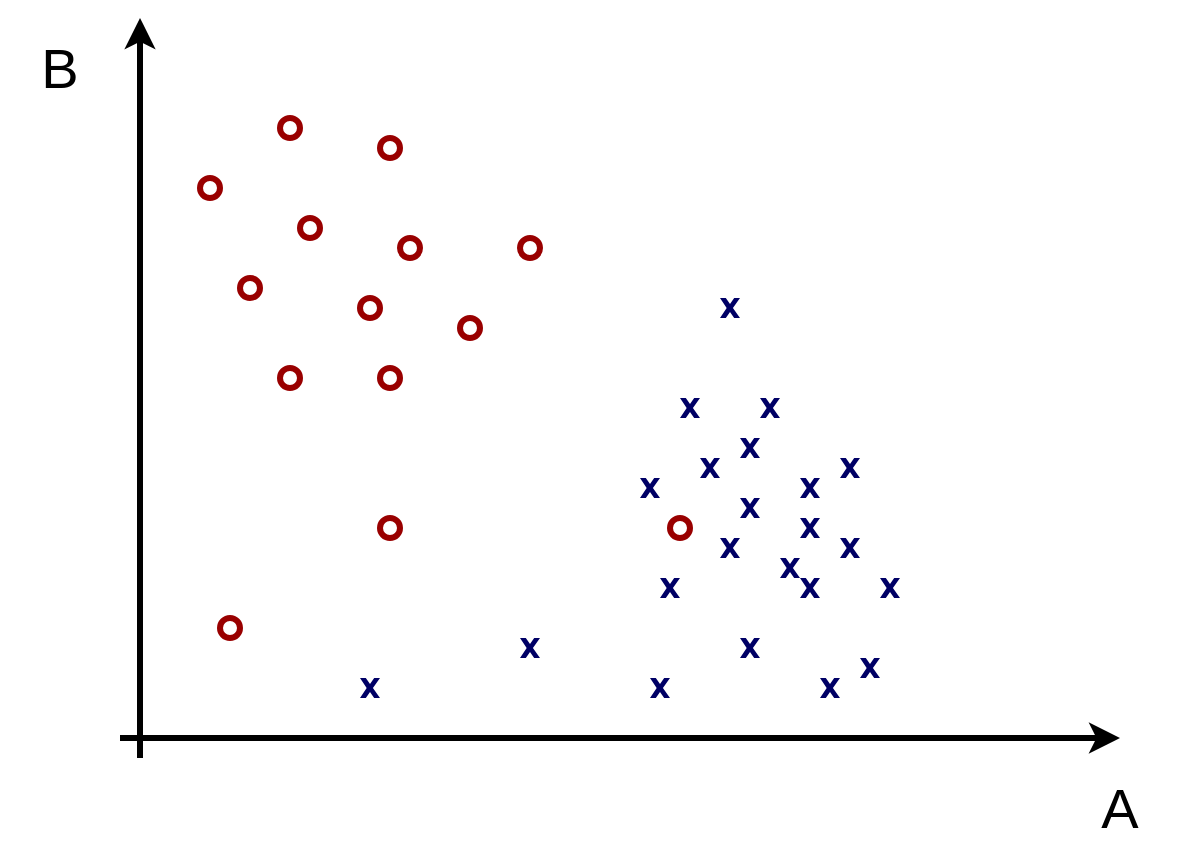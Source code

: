 <mxfile version="20.2.4" type="device" pages="2"><diagram id="7LppS5BTZpQBBpF9bOHb" name="Page-1"><mxGraphModel dx="1422" dy="757" grid="1" gridSize="10" guides="1" tooltips="1" connect="1" arrows="1" fold="1" page="1" pageScale="1" pageWidth="850" pageHeight="1100" math="0" shadow="0"><root><mxCell id="0"/><mxCell id="1" parent="0"/><mxCell id="eGIgAokydetEABqLUHbC-1" value="" style="endArrow=classic;html=1;rounded=0;strokeWidth=3;sketch=0;" parent="1" edge="1"><mxGeometry width="50" height="50" relative="1" as="geometry"><mxPoint x="160" y="450" as="sourcePoint"/><mxPoint x="160" y="80" as="targetPoint"/></mxGeometry></mxCell><mxCell id="eGIgAokydetEABqLUHbC-2" value="" style="endArrow=classic;html=1;rounded=0;strokeWidth=3;sketch=0;" parent="1" edge="1"><mxGeometry width="50" height="50" relative="1" as="geometry"><mxPoint x="150" y="440" as="sourcePoint"/><mxPoint x="650" y="440" as="targetPoint"/></mxGeometry></mxCell><mxCell id="eGIgAokydetEABqLUHbC-3" value="A" style="text;html=1;strokeColor=none;fillColor=none;align=center;verticalAlign=middle;whiteSpace=wrap;rounded=0;fontStyle=0;fontSize=28;sketch=0;" parent="1" vertex="1"><mxGeometry x="620" y="460" width="60" height="30" as="geometry"/></mxCell><mxCell id="eGIgAokydetEABqLUHbC-4" value="B" style="text;html=1;strokeColor=none;fillColor=none;align=center;verticalAlign=middle;whiteSpace=wrap;rounded=0;fontStyle=0;fontSize=28;sketch=0;" parent="1" vertex="1"><mxGeometry x="90" y="90" width="60" height="30" as="geometry"/></mxCell><mxCell id="eGIgAokydetEABqLUHbC-6" value="" style="verticalLabelPosition=bottom;verticalAlign=top;html=1;shape=mxgraph.basic.x;fontSize=28;fillColor=#000066;strokeColor=none;sketch=0;" parent="1" vertex="1"><mxGeometry x="270" y="410" width="10" height="10" as="geometry"/></mxCell><mxCell id="eGIgAokydetEABqLUHbC-7" value="" style="verticalLabelPosition=bottom;verticalAlign=top;html=1;shape=mxgraph.basic.x;fontSize=28;fillColor=#000066;strokeColor=none;sketch=0;" parent="1" vertex="1"><mxGeometry x="415" y="410" width="10" height="10" as="geometry"/></mxCell><mxCell id="eGIgAokydetEABqLUHbC-9" value="" style="verticalLabelPosition=bottom;verticalAlign=top;html=1;shape=mxgraph.basic.x;fontSize=28;fillColor=#000066;strokeColor=none;sketch=0;" parent="1" vertex="1"><mxGeometry x="460" y="390" width="10" height="10" as="geometry"/></mxCell><mxCell id="eGIgAokydetEABqLUHbC-10" value="" style="verticalLabelPosition=bottom;verticalAlign=top;html=1;shape=mxgraph.basic.x;fontSize=28;fillColor=#000066;strokeColor=none;sketch=0;" parent="1" vertex="1"><mxGeometry x="420" y="360" width="10" height="10" as="geometry"/></mxCell><mxCell id="eGIgAokydetEABqLUHbC-11" value="" style="verticalLabelPosition=bottom;verticalAlign=top;html=1;shape=mxgraph.basic.x;fontSize=28;fillColor=#000066;strokeColor=none;sketch=0;" parent="1" vertex="1"><mxGeometry x="460" y="320" width="10" height="10" as="geometry"/></mxCell><mxCell id="eGIgAokydetEABqLUHbC-12" value="" style="verticalLabelPosition=bottom;verticalAlign=top;html=1;shape=mxgraph.basic.x;fontSize=28;fillColor=#000066;strokeColor=none;sketch=0;" parent="1" vertex="1"><mxGeometry x="510" y="300" width="10" height="10" as="geometry"/></mxCell><mxCell id="eGIgAokydetEABqLUHbC-13" value="" style="verticalLabelPosition=bottom;verticalAlign=top;html=1;shape=mxgraph.basic.x;fontSize=28;fillColor=#000066;strokeColor=none;sketch=0;" parent="1" vertex="1"><mxGeometry x="530" y="360" width="10" height="10" as="geometry"/></mxCell><mxCell id="eGIgAokydetEABqLUHbC-14" value="" style="verticalLabelPosition=bottom;verticalAlign=top;html=1;shape=mxgraph.basic.x;fontSize=28;fillColor=#000066;strokeColor=none;sketch=0;" parent="1" vertex="1"><mxGeometry x="490" y="360" width="10" height="10" as="geometry"/></mxCell><mxCell id="eGIgAokydetEABqLUHbC-15" value="" style="verticalLabelPosition=bottom;verticalAlign=top;html=1;shape=mxgraph.basic.x;fontSize=28;fillColor=#000066;strokeColor=none;sketch=0;" parent="1" vertex="1"><mxGeometry x="520" y="400" width="10" height="10" as="geometry"/></mxCell><mxCell id="eGIgAokydetEABqLUHbC-16" value="" style="verticalLabelPosition=bottom;verticalAlign=top;html=1;shape=mxgraph.basic.x;fontSize=28;fillColor=#000066;strokeColor=none;sketch=0;" parent="1" vertex="1"><mxGeometry x="500" y="410" width="10" height="10" as="geometry"/></mxCell><mxCell id="eGIgAokydetEABqLUHbC-17" value="" style="verticalLabelPosition=bottom;verticalAlign=top;html=1;shape=mxgraph.basic.x;fontSize=28;fillColor=#000066;strokeColor=none;sketch=0;" parent="1" vertex="1"><mxGeometry x="470" y="270" width="10" height="10" as="geometry"/></mxCell><mxCell id="eGIgAokydetEABqLUHbC-18" value="" style="verticalLabelPosition=bottom;verticalAlign=top;html=1;shape=mxgraph.basic.x;fontSize=28;fillColor=#000066;strokeColor=none;sketch=0;" parent="1" vertex="1"><mxGeometry x="490" y="310" width="10" height="10" as="geometry"/></mxCell><mxCell id="eGIgAokydetEABqLUHbC-19" value="" style="verticalLabelPosition=bottom;verticalAlign=top;html=1;shape=mxgraph.basic.x;fontSize=28;fillColor=#000066;strokeColor=none;sketch=0;" parent="1" vertex="1"><mxGeometry x="510" y="340" width="10" height="10" as="geometry"/></mxCell><mxCell id="eGIgAokydetEABqLUHbC-20" value="" style="verticalLabelPosition=bottom;verticalAlign=top;html=1;shape=mxgraph.basic.x;fontSize=28;fillColor=#000066;strokeColor=none;sketch=0;" parent="1" vertex="1"><mxGeometry x="480" y="350" width="10" height="10" as="geometry"/></mxCell><mxCell id="eGIgAokydetEABqLUHbC-21" value="" style="verticalLabelPosition=bottom;verticalAlign=top;html=1;shape=mxgraph.basic.x;fontSize=28;fillColor=#000066;strokeColor=none;sketch=0;" parent="1" vertex="1"><mxGeometry x="490" y="330" width="10" height="10" as="geometry"/></mxCell><mxCell id="eGIgAokydetEABqLUHbC-22" value="" style="verticalLabelPosition=bottom;verticalAlign=top;html=1;shape=mxgraph.basic.x;fontSize=28;fillColor=#000066;strokeColor=none;sketch=0;" parent="1" vertex="1"><mxGeometry x="460" y="290" width="10" height="10" as="geometry"/></mxCell><mxCell id="eGIgAokydetEABqLUHbC-23" value="" style="verticalLabelPosition=bottom;verticalAlign=top;html=1;shape=mxgraph.basic.x;fontSize=28;fillColor=#000066;strokeColor=none;sketch=0;" parent="1" vertex="1"><mxGeometry x="450" y="340" width="10" height="10" as="geometry"/></mxCell><mxCell id="eGIgAokydetEABqLUHbC-24" value="" style="verticalLabelPosition=bottom;verticalAlign=top;html=1;shape=mxgraph.basic.x;fontSize=28;fillColor=#000066;strokeColor=none;sketch=0;" parent="1" vertex="1"><mxGeometry x="410" y="310" width="10" height="10" as="geometry"/></mxCell><mxCell id="eGIgAokydetEABqLUHbC-25" value="" style="verticalLabelPosition=bottom;verticalAlign=top;html=1;shape=mxgraph.basic.x;fontSize=28;fillColor=#000066;strokeColor=none;sketch=0;" parent="1" vertex="1"><mxGeometry x="430" y="270" width="10" height="10" as="geometry"/></mxCell><mxCell id="eGIgAokydetEABqLUHbC-26" value="" style="verticalLabelPosition=bottom;verticalAlign=top;html=1;shape=mxgraph.basic.x;fontSize=28;fillColor=#000066;strokeColor=none;sketch=0;" parent="1" vertex="1"><mxGeometry x="450" y="220" width="10" height="10" as="geometry"/></mxCell><mxCell id="eGIgAokydetEABqLUHbC-27" value="" style="verticalLabelPosition=bottom;verticalAlign=top;html=1;shape=mxgraph.basic.x;fontSize=28;fillColor=#000066;strokeColor=none;sketch=0;" parent="1" vertex="1"><mxGeometry x="440" y="300" width="10" height="10" as="geometry"/></mxCell><mxCell id="eGIgAokydetEABqLUHbC-28" value="" style="verticalLabelPosition=bottom;verticalAlign=top;html=1;shape=mxgraph.basic.x;fontSize=28;fillColor=#000066;strokeColor=none;sketch=0;" parent="1" vertex="1"><mxGeometry x="350" y="390" width="10" height="10" as="geometry"/></mxCell><mxCell id="eGIgAokydetEABqLUHbC-30" value="" style="ellipse;whiteSpace=wrap;html=1;aspect=fixed;fontSize=28;fillColor=none;strokeColor=#990000;strokeWidth=3;sketch=0;" parent="1" vertex="1"><mxGeometry x="280" y="255" width="10" height="10" as="geometry"/></mxCell><mxCell id="eGIgAokydetEABqLUHbC-32" value="" style="ellipse;whiteSpace=wrap;html=1;aspect=fixed;fontSize=28;fillColor=none;strokeColor=#990000;strokeWidth=3;sketch=0;" parent="1" vertex="1"><mxGeometry x="320" y="230" width="10" height="10" as="geometry"/></mxCell><mxCell id="eGIgAokydetEABqLUHbC-33" value="" style="ellipse;whiteSpace=wrap;html=1;aspect=fixed;fontSize=28;fillColor=none;strokeColor=#990000;strokeWidth=3;sketch=0;" parent="1" vertex="1"><mxGeometry x="350" y="190" width="10" height="10" as="geometry"/></mxCell><mxCell id="eGIgAokydetEABqLUHbC-34" value="" style="ellipse;whiteSpace=wrap;html=1;aspect=fixed;fontSize=28;fillColor=none;strokeColor=#990000;strokeWidth=3;sketch=0;" parent="1" vertex="1"><mxGeometry x="280" y="140" width="10" height="10" as="geometry"/></mxCell><mxCell id="eGIgAokydetEABqLUHbC-35" value="" style="ellipse;whiteSpace=wrap;html=1;aspect=fixed;fontSize=28;fillColor=none;strokeColor=#990000;strokeWidth=3;sketch=0;" parent="1" vertex="1"><mxGeometry x="230" y="130" width="10" height="10" as="geometry"/></mxCell><mxCell id="eGIgAokydetEABqLUHbC-36" value="" style="ellipse;whiteSpace=wrap;html=1;aspect=fixed;fontSize=28;fillColor=none;strokeColor=#990000;strokeWidth=3;sketch=0;" parent="1" vertex="1"><mxGeometry x="210" y="210" width="10" height="10" as="geometry"/></mxCell><mxCell id="eGIgAokydetEABqLUHbC-37" value="" style="ellipse;whiteSpace=wrap;html=1;aspect=fixed;fontSize=28;fillColor=none;strokeColor=#990000;strokeWidth=3;sketch=0;" parent="1" vertex="1"><mxGeometry x="190" y="160" width="10" height="10" as="geometry"/></mxCell><mxCell id="eGIgAokydetEABqLUHbC-38" value="" style="ellipse;whiteSpace=wrap;html=1;aspect=fixed;fontSize=28;fillColor=none;strokeColor=#990000;strokeWidth=3;sketch=0;" parent="1" vertex="1"><mxGeometry x="290" y="190" width="10" height="10" as="geometry"/></mxCell><mxCell id="eGIgAokydetEABqLUHbC-39" value="" style="ellipse;whiteSpace=wrap;html=1;aspect=fixed;fontSize=28;fillColor=none;strokeColor=#990000;strokeWidth=3;sketch=0;" parent="1" vertex="1"><mxGeometry x="240" y="180" width="10" height="10" as="geometry"/></mxCell><mxCell id="eGIgAokydetEABqLUHbC-40" value="" style="ellipse;whiteSpace=wrap;html=1;aspect=fixed;fontSize=28;fillColor=none;strokeColor=#990000;strokeWidth=3;sketch=0;" parent="1" vertex="1"><mxGeometry x="270" y="220" width="10" height="10" as="geometry"/></mxCell><mxCell id="eGIgAokydetEABqLUHbC-41" value="" style="ellipse;whiteSpace=wrap;html=1;aspect=fixed;fontSize=28;fillColor=none;strokeColor=#990000;strokeWidth=3;sketch=0;" parent="1" vertex="1"><mxGeometry x="230" y="255" width="10" height="10" as="geometry"/></mxCell><mxCell id="eGIgAokydetEABqLUHbC-42" value="" style="ellipse;whiteSpace=wrap;html=1;aspect=fixed;fontSize=28;fillColor=none;strokeColor=#990000;strokeWidth=3;sketch=0;" parent="1" vertex="1"><mxGeometry x="425" y="330" width="10" height="10" as="geometry"/></mxCell><mxCell id="eGIgAokydetEABqLUHbC-43" value="" style="ellipse;whiteSpace=wrap;html=1;aspect=fixed;fontSize=28;fillColor=none;strokeColor=#990000;strokeWidth=3;sketch=0;" parent="1" vertex="1"><mxGeometry x="280" y="330" width="10" height="10" as="geometry"/></mxCell><mxCell id="eGIgAokydetEABqLUHbC-44" value="" style="ellipse;whiteSpace=wrap;html=1;aspect=fixed;fontSize=28;fillColor=none;strokeColor=#990000;strokeWidth=3;sketch=0;" parent="1" vertex="1"><mxGeometry x="200" y="380" width="10" height="10" as="geometry"/></mxCell></root></mxGraphModel></diagram><diagram id="Ad0fuPJYNeiDk1GeiltK" name="Page-2"><mxGraphModel grid="1" page="1" gridSize="10" guides="1" tooltips="1" connect="1" arrows="1" fold="1" pageScale="1" pageWidth="850" pageHeight="1100" math="0" shadow="0"><root><mxCell id="0"/><mxCell id="1" parent="0"/><mxCell id="Odw85jl7uXmQNEi-hDAC-41" value="" style="group;fontSize=12;" connectable="0" vertex="1" parent="1"><mxGeometry x="-110" y="290" width="330.97" height="230" as="geometry"/></mxCell><mxCell id="Odw85jl7uXmQNEi-hDAC-1" value="" style="endArrow=classic;html=1;rounded=0;strokeWidth=3;sketch=0;" edge="1" parent="Odw85jl7uXmQNEi-hDAC-41"><mxGeometry width="50" height="50" relative="1" as="geometry"><mxPoint x="39.268" y="207.561" as="sourcePoint"/><mxPoint x="39.268" as="targetPoint"/></mxGeometry></mxCell><mxCell id="Odw85jl7uXmQNEi-hDAC-2" value="" style="endArrow=classic;html=1;rounded=0;strokeWidth=3;sketch=0;" edge="1" parent="Odw85jl7uXmQNEi-hDAC-41"><mxGeometry width="50" height="50" relative="1" as="geometry"><mxPoint x="33.658" y="201.951" as="sourcePoint"/><mxPoint x="314.141" y="201.951" as="targetPoint"/></mxGeometry></mxCell><mxCell id="Odw85jl7uXmQNEi-hDAC-3" value="A" style="text;html=1;strokeColor=none;fillColor=none;align=center;verticalAlign=middle;whiteSpace=wrap;rounded=0;fontStyle=0;fontSize=28;sketch=0;" vertex="1" parent="Odw85jl7uXmQNEi-hDAC-41"><mxGeometry x="297.312" y="213.171" width="33.658" height="16.829" as="geometry"/></mxCell><mxCell id="Odw85jl7uXmQNEi-hDAC-4" value="B" style="text;html=1;strokeColor=none;fillColor=none;align=center;verticalAlign=middle;whiteSpace=wrap;rounded=0;fontStyle=0;fontSize=28;sketch=0;" vertex="1" parent="Odw85jl7uXmQNEi-hDAC-41"><mxGeometry y="5.61" width="33.658" height="16.829" as="geometry"/></mxCell><mxCell id="Odw85jl7uXmQNEi-hDAC-5" value="" style="verticalLabelPosition=bottom;verticalAlign=top;html=1;shape=mxgraph.basic.x;fontSize=28;fillColor=#000066;strokeColor=none;sketch=0;" vertex="1" parent="Odw85jl7uXmQNEi-hDAC-41"><mxGeometry x="100.974" y="185.122" width="5.61" height="5.61" as="geometry"/></mxCell><mxCell id="Odw85jl7uXmQNEi-hDAC-6" value="" style="verticalLabelPosition=bottom;verticalAlign=top;html=1;shape=mxgraph.basic.x;fontSize=28;fillColor=#000066;strokeColor=none;sketch=0;" vertex="1" parent="Odw85jl7uXmQNEi-hDAC-41"><mxGeometry x="182.314" y="185.122" width="5.61" height="5.61" as="geometry"/></mxCell><mxCell id="Odw85jl7uXmQNEi-hDAC-7" value="" style="verticalLabelPosition=bottom;verticalAlign=top;html=1;shape=mxgraph.basic.x;fontSize=28;fillColor=#000066;strokeColor=none;sketch=0;" vertex="1" parent="Odw85jl7uXmQNEi-hDAC-41"><mxGeometry x="207.557" y="173.902" width="5.61" height="5.61" as="geometry"/></mxCell><mxCell id="Odw85jl7uXmQNEi-hDAC-8" value="" style="verticalLabelPosition=bottom;verticalAlign=top;html=1;shape=mxgraph.basic.x;fontSize=28;fillColor=#000066;strokeColor=none;sketch=0;" vertex="1" parent="Odw85jl7uXmQNEi-hDAC-41"><mxGeometry x="185.119" y="157.073" width="5.61" height="5.61" as="geometry"/></mxCell><mxCell id="Odw85jl7uXmQNEi-hDAC-9" value="" style="verticalLabelPosition=bottom;verticalAlign=top;html=1;shape=mxgraph.basic.x;fontSize=28;fillColor=#000066;strokeColor=none;sketch=0;" vertex="1" parent="Odw85jl7uXmQNEi-hDAC-41"><mxGeometry x="207.557" y="134.634" width="5.61" height="5.61" as="geometry"/></mxCell><mxCell id="Odw85jl7uXmQNEi-hDAC-10" value="" style="verticalLabelPosition=bottom;verticalAlign=top;html=1;shape=mxgraph.basic.x;fontSize=28;fillColor=#000066;strokeColor=none;sketch=0;" vertex="1" parent="Odw85jl7uXmQNEi-hDAC-41"><mxGeometry x="235.606" y="123.415" width="5.61" height="5.61" as="geometry"/></mxCell><mxCell id="Odw85jl7uXmQNEi-hDAC-11" value="" style="verticalLabelPosition=bottom;verticalAlign=top;html=1;shape=mxgraph.basic.x;fontSize=28;fillColor=#000066;strokeColor=none;sketch=0;" vertex="1" parent="Odw85jl7uXmQNEi-hDAC-41"><mxGeometry x="246.825" y="157.073" width="5.61" height="5.61" as="geometry"/></mxCell><mxCell id="Odw85jl7uXmQNEi-hDAC-12" value="" style="verticalLabelPosition=bottom;verticalAlign=top;html=1;shape=mxgraph.basic.x;fontSize=28;fillColor=#000066;strokeColor=none;sketch=0;" vertex="1" parent="Odw85jl7uXmQNEi-hDAC-41"><mxGeometry x="224.386" y="157.073" width="5.61" height="5.61" as="geometry"/></mxCell><mxCell id="Odw85jl7uXmQNEi-hDAC-13" value="" style="verticalLabelPosition=bottom;verticalAlign=top;html=1;shape=mxgraph.basic.x;fontSize=28;fillColor=#000066;strokeColor=none;sketch=0;" vertex="1" parent="Odw85jl7uXmQNEi-hDAC-41"><mxGeometry x="241.215" y="179.512" width="5.61" height="5.61" as="geometry"/></mxCell><mxCell id="Odw85jl7uXmQNEi-hDAC-14" value="" style="verticalLabelPosition=bottom;verticalAlign=top;html=1;shape=mxgraph.basic.x;fontSize=28;fillColor=#000066;strokeColor=none;sketch=0;" vertex="1" parent="Odw85jl7uXmQNEi-hDAC-41"><mxGeometry x="229.996" y="185.122" width="5.61" height="5.61" as="geometry"/></mxCell><mxCell id="Odw85jl7uXmQNEi-hDAC-15" value="" style="verticalLabelPosition=bottom;verticalAlign=top;html=1;shape=mxgraph.basic.x;fontSize=28;fillColor=#000066;strokeColor=none;sketch=0;" vertex="1" parent="Odw85jl7uXmQNEi-hDAC-41"><mxGeometry x="213.167" y="106.585" width="5.61" height="5.61" as="geometry"/></mxCell><mxCell id="Odw85jl7uXmQNEi-hDAC-16" value="" style="verticalLabelPosition=bottom;verticalAlign=top;html=1;shape=mxgraph.basic.x;fontSize=28;fillColor=#000066;strokeColor=none;sketch=0;" vertex="1" parent="Odw85jl7uXmQNEi-hDAC-41"><mxGeometry x="224.386" y="129.024" width="5.61" height="5.61" as="geometry"/></mxCell><mxCell id="Odw85jl7uXmQNEi-hDAC-17" value="" style="verticalLabelPosition=bottom;verticalAlign=top;html=1;shape=mxgraph.basic.x;fontSize=28;fillColor=#000066;strokeColor=none;sketch=0;" vertex="1" parent="Odw85jl7uXmQNEi-hDAC-41"><mxGeometry x="235.606" y="145.854" width="5.61" height="5.61" as="geometry"/></mxCell><mxCell id="Odw85jl7uXmQNEi-hDAC-18" value="" style="verticalLabelPosition=bottom;verticalAlign=top;html=1;shape=mxgraph.basic.x;fontSize=28;fillColor=#000066;strokeColor=none;sketch=0;" vertex="1" parent="Odw85jl7uXmQNEi-hDAC-41"><mxGeometry x="218.777" y="151.463" width="5.61" height="5.61" as="geometry"/></mxCell><mxCell id="Odw85jl7uXmQNEi-hDAC-19" value="" style="verticalLabelPosition=bottom;verticalAlign=top;html=1;shape=mxgraph.basic.x;fontSize=28;fillColor=#000066;strokeColor=none;sketch=0;" vertex="1" parent="Odw85jl7uXmQNEi-hDAC-41"><mxGeometry x="224.386" y="140.244" width="5.61" height="5.61" as="geometry"/></mxCell><mxCell id="Odw85jl7uXmQNEi-hDAC-20" value="" style="verticalLabelPosition=bottom;verticalAlign=top;html=1;shape=mxgraph.basic.x;fontSize=28;fillColor=#000066;strokeColor=none;sketch=0;" vertex="1" parent="Odw85jl7uXmQNEi-hDAC-41"><mxGeometry x="207.557" y="117.805" width="5.61" height="5.61" as="geometry"/></mxCell><mxCell id="Odw85jl7uXmQNEi-hDAC-21" value="" style="verticalLabelPosition=bottom;verticalAlign=top;html=1;shape=mxgraph.basic.x;fontSize=28;fillColor=#000066;strokeColor=none;sketch=0;" vertex="1" parent="Odw85jl7uXmQNEi-hDAC-41"><mxGeometry x="201.948" y="145.854" width="5.61" height="5.61" as="geometry"/></mxCell><mxCell id="Odw85jl7uXmQNEi-hDAC-22" value="" style="verticalLabelPosition=bottom;verticalAlign=top;html=1;shape=mxgraph.basic.x;fontSize=28;fillColor=#000066;strokeColor=none;sketch=0;" vertex="1" parent="Odw85jl7uXmQNEi-hDAC-41"><mxGeometry x="179.509" y="129.024" width="5.61" height="5.61" as="geometry"/></mxCell><mxCell id="Odw85jl7uXmQNEi-hDAC-23" value="" style="verticalLabelPosition=bottom;verticalAlign=top;html=1;shape=mxgraph.basic.x;fontSize=28;fillColor=#000066;strokeColor=none;sketch=0;" vertex="1" parent="Odw85jl7uXmQNEi-hDAC-41"><mxGeometry x="190.728" y="106.585" width="5.61" height="5.61" as="geometry"/></mxCell><mxCell id="Odw85jl7uXmQNEi-hDAC-24" value="" style="verticalLabelPosition=bottom;verticalAlign=top;html=1;shape=mxgraph.basic.x;fontSize=28;fillColor=#000066;strokeColor=none;sketch=0;" vertex="1" parent="Odw85jl7uXmQNEi-hDAC-41"><mxGeometry x="201.948" y="78.537" width="5.61" height="5.61" as="geometry"/></mxCell><mxCell id="Odw85jl7uXmQNEi-hDAC-25" value="" style="verticalLabelPosition=bottom;verticalAlign=top;html=1;shape=mxgraph.basic.x;fontSize=28;fillColor=#000066;strokeColor=none;sketch=0;" vertex="1" parent="Odw85jl7uXmQNEi-hDAC-41"><mxGeometry x="196.338" y="123.415" width="5.61" height="5.61" as="geometry"/></mxCell><mxCell id="Odw85jl7uXmQNEi-hDAC-26" value="" style="verticalLabelPosition=bottom;verticalAlign=top;html=1;shape=mxgraph.basic.x;fontSize=28;fillColor=#000066;strokeColor=none;sketch=0;" vertex="1" parent="Odw85jl7uXmQNEi-hDAC-41"><mxGeometry x="145.851" y="173.902" width="5.61" height="5.61" as="geometry"/></mxCell><mxCell id="Odw85jl7uXmQNEi-hDAC-27" value="" style="ellipse;whiteSpace=wrap;html=1;aspect=fixed;fontSize=28;fillColor=none;strokeColor=#990000;strokeWidth=3;sketch=0;" vertex="1" parent="Odw85jl7uXmQNEi-hDAC-41"><mxGeometry x="106.584" y="98.171" width="5.61" height="5.61" as="geometry"/></mxCell><mxCell id="Odw85jl7uXmQNEi-hDAC-28" value="" style="ellipse;whiteSpace=wrap;html=1;aspect=fixed;fontSize=28;fillColor=none;strokeColor=#990000;strokeWidth=3;sketch=0;" vertex="1" parent="Odw85jl7uXmQNEi-hDAC-41"><mxGeometry x="129.022" y="84.146" width="5.61" height="5.61" as="geometry"/></mxCell><mxCell id="Odw85jl7uXmQNEi-hDAC-29" value="" style="ellipse;whiteSpace=wrap;html=1;aspect=fixed;fontSize=28;fillColor=none;strokeColor=#990000;strokeWidth=3;sketch=0;" vertex="1" parent="Odw85jl7uXmQNEi-hDAC-41"><mxGeometry x="145.851" y="61.707" width="5.61" height="5.61" as="geometry"/></mxCell><mxCell id="Odw85jl7uXmQNEi-hDAC-30" value="" style="ellipse;whiteSpace=wrap;html=1;aspect=fixed;fontSize=28;fillColor=none;strokeColor=#990000;strokeWidth=3;sketch=0;" vertex="1" parent="Odw85jl7uXmQNEi-hDAC-41"><mxGeometry x="106.584" y="33.659" width="5.61" height="5.61" as="geometry"/></mxCell><mxCell id="Odw85jl7uXmQNEi-hDAC-31" value="" style="ellipse;whiteSpace=wrap;html=1;aspect=fixed;fontSize=28;fillColor=none;strokeColor=#990000;strokeWidth=3;sketch=0;" vertex="1" parent="Odw85jl7uXmQNEi-hDAC-41"><mxGeometry x="78.535" y="28.049" width="5.61" height="5.61" as="geometry"/></mxCell><mxCell id="Odw85jl7uXmQNEi-hDAC-32" value="" style="ellipse;whiteSpace=wrap;html=1;aspect=fixed;fontSize=28;fillColor=none;strokeColor=#990000;strokeWidth=3;sketch=0;" vertex="1" parent="Odw85jl7uXmQNEi-hDAC-41"><mxGeometry x="67.316" y="72.927" width="5.61" height="5.61" as="geometry"/></mxCell><mxCell id="Odw85jl7uXmQNEi-hDAC-33" value="" style="ellipse;whiteSpace=wrap;html=1;aspect=fixed;fontSize=28;fillColor=none;strokeColor=#990000;strokeWidth=3;sketch=0;" vertex="1" parent="Odw85jl7uXmQNEi-hDAC-41"><mxGeometry x="56.097" y="44.878" width="5.61" height="5.61" as="geometry"/></mxCell><mxCell id="Odw85jl7uXmQNEi-hDAC-34" value="" style="ellipse;whiteSpace=wrap;html=1;aspect=fixed;fontSize=28;fillColor=none;strokeColor=#990000;strokeWidth=3;sketch=0;" vertex="1" parent="Odw85jl7uXmQNEi-hDAC-41"><mxGeometry x="112.193" y="61.707" width="5.61" height="5.61" as="geometry"/></mxCell><mxCell id="Odw85jl7uXmQNEi-hDAC-35" value="" style="ellipse;whiteSpace=wrap;html=1;aspect=fixed;fontSize=28;fillColor=none;strokeColor=#990000;strokeWidth=3;sketch=0;" vertex="1" parent="Odw85jl7uXmQNEi-hDAC-41"><mxGeometry x="84.145" y="56.098" width="5.61" height="5.61" as="geometry"/></mxCell><mxCell id="Odw85jl7uXmQNEi-hDAC-36" value="" style="ellipse;whiteSpace=wrap;html=1;aspect=fixed;fontSize=28;fillColor=none;strokeColor=#990000;strokeWidth=3;sketch=0;" vertex="1" parent="Odw85jl7uXmQNEi-hDAC-41"><mxGeometry x="100.974" y="78.537" width="5.61" height="5.61" as="geometry"/></mxCell><mxCell id="Odw85jl7uXmQNEi-hDAC-37" value="" style="ellipse;whiteSpace=wrap;html=1;aspect=fixed;fontSize=28;fillColor=none;strokeColor=#990000;strokeWidth=3;sketch=0;" vertex="1" parent="Odw85jl7uXmQNEi-hDAC-41"><mxGeometry x="78.535" y="98.171" width="5.61" height="5.61" as="geometry"/></mxCell><mxCell id="Odw85jl7uXmQNEi-hDAC-38" value="" style="ellipse;whiteSpace=wrap;html=1;aspect=fixed;fontSize=28;fillColor=none;strokeColor=#990000;strokeWidth=3;sketch=0;" vertex="1" parent="Odw85jl7uXmQNEi-hDAC-41"><mxGeometry x="187.924" y="140.244" width="5.61" height="5.61" as="geometry"/></mxCell><mxCell id="Odw85jl7uXmQNEi-hDAC-39" value="" style="ellipse;whiteSpace=wrap;html=1;aspect=fixed;fontSize=28;fillColor=none;strokeColor=#990000;strokeWidth=3;sketch=0;" vertex="1" parent="Odw85jl7uXmQNEi-hDAC-41"><mxGeometry x="106.584" y="140.244" width="5.61" height="5.61" as="geometry"/></mxCell><mxCell id="Odw85jl7uXmQNEi-hDAC-40" value="" style="ellipse;whiteSpace=wrap;html=1;aspect=fixed;fontSize=28;fillColor=none;strokeColor=#990000;strokeWidth=3;sketch=0;" vertex="1" parent="Odw85jl7uXmQNEi-hDAC-41"><mxGeometry x="61.706" y="168.293" width="5.61" height="5.61" as="geometry"/></mxCell><mxCell id="Odw85jl7uXmQNEi-hDAC-125" value="" style="endArrow=none;html=1;rounded=0;sketch=0;strokeWidth=3;fontSize=12;strokeColor=#999999;" edge="1" parent="Odw85jl7uXmQNEi-hDAC-41"><mxGeometry width="50" height="50" relative="1" as="geometry"><mxPoint x="58.4" as="sourcePoint"/><mxPoint x="58.4" y="210" as="targetPoint"/></mxGeometry></mxCell><mxCell id="Odw85jl7uXmQNEi-hDAC-43" value="" style="group" connectable="0" vertex="1" parent="1"><mxGeometry x="250" y="290" width="330.97" height="230" as="geometry"/></mxCell><mxCell id="Odw85jl7uXmQNEi-hDAC-44" value="" style="endArrow=classic;html=1;rounded=0;strokeWidth=3;sketch=0;" edge="1" parent="Odw85jl7uXmQNEi-hDAC-43"><mxGeometry width="50" height="50" relative="1" as="geometry"><mxPoint x="39.268" y="207.561" as="sourcePoint"/><mxPoint x="39.268" as="targetPoint"/></mxGeometry></mxCell><mxCell id="Odw85jl7uXmQNEi-hDAC-45" value="" style="endArrow=classic;html=1;rounded=0;strokeWidth=3;sketch=0;" edge="1" parent="Odw85jl7uXmQNEi-hDAC-43"><mxGeometry width="50" height="50" relative="1" as="geometry"><mxPoint x="33.658" y="201.951" as="sourcePoint"/><mxPoint x="314.141" y="201.951" as="targetPoint"/></mxGeometry></mxCell><mxCell id="Odw85jl7uXmQNEi-hDAC-46" value="A" style="text;html=1;strokeColor=none;fillColor=none;align=center;verticalAlign=middle;whiteSpace=wrap;rounded=0;fontStyle=0;fontSize=28;sketch=0;" vertex="1" parent="Odw85jl7uXmQNEi-hDAC-43"><mxGeometry x="297.312" y="213.171" width="33.658" height="16.829" as="geometry"/></mxCell><mxCell id="Odw85jl7uXmQNEi-hDAC-47" value="B" style="text;html=1;strokeColor=none;fillColor=none;align=center;verticalAlign=middle;whiteSpace=wrap;rounded=0;fontStyle=0;fontSize=28;sketch=0;" vertex="1" parent="Odw85jl7uXmQNEi-hDAC-43"><mxGeometry y="5.61" width="33.658" height="16.829" as="geometry"/></mxCell><mxCell id="Odw85jl7uXmQNEi-hDAC-48" value="" style="verticalLabelPosition=bottom;verticalAlign=top;html=1;shape=mxgraph.basic.x;fontSize=28;fillColor=#000066;strokeColor=none;sketch=0;" vertex="1" parent="Odw85jl7uXmQNEi-hDAC-43"><mxGeometry x="100.974" y="185.122" width="5.61" height="5.61" as="geometry"/></mxCell><mxCell id="Odw85jl7uXmQNEi-hDAC-49" value="" style="verticalLabelPosition=bottom;verticalAlign=top;html=1;shape=mxgraph.basic.x;fontSize=28;fillColor=#000066;strokeColor=none;sketch=0;" vertex="1" parent="Odw85jl7uXmQNEi-hDAC-43"><mxGeometry x="182.314" y="185.122" width="5.61" height="5.61" as="geometry"/></mxCell><mxCell id="Odw85jl7uXmQNEi-hDAC-50" value="" style="verticalLabelPosition=bottom;verticalAlign=top;html=1;shape=mxgraph.basic.x;fontSize=28;fillColor=#000066;strokeColor=none;sketch=0;" vertex="1" parent="Odw85jl7uXmQNEi-hDAC-43"><mxGeometry x="207.557" y="173.902" width="5.61" height="5.61" as="geometry"/></mxCell><mxCell id="Odw85jl7uXmQNEi-hDAC-51" value="" style="verticalLabelPosition=bottom;verticalAlign=top;html=1;shape=mxgraph.basic.x;fontSize=28;fillColor=#000066;strokeColor=none;sketch=0;" vertex="1" parent="Odw85jl7uXmQNEi-hDAC-43"><mxGeometry x="185.119" y="157.073" width="5.61" height="5.61" as="geometry"/></mxCell><mxCell id="Odw85jl7uXmQNEi-hDAC-52" value="" style="verticalLabelPosition=bottom;verticalAlign=top;html=1;shape=mxgraph.basic.x;fontSize=28;fillColor=#000066;strokeColor=none;sketch=0;" vertex="1" parent="Odw85jl7uXmQNEi-hDAC-43"><mxGeometry x="207.557" y="134.634" width="5.61" height="5.61" as="geometry"/></mxCell><mxCell id="Odw85jl7uXmQNEi-hDAC-53" value="" style="verticalLabelPosition=bottom;verticalAlign=top;html=1;shape=mxgraph.basic.x;fontSize=28;fillColor=#000066;strokeColor=none;sketch=0;" vertex="1" parent="Odw85jl7uXmQNEi-hDAC-43"><mxGeometry x="235.606" y="123.415" width="5.61" height="5.61" as="geometry"/></mxCell><mxCell id="Odw85jl7uXmQNEi-hDAC-54" value="" style="verticalLabelPosition=bottom;verticalAlign=top;html=1;shape=mxgraph.basic.x;fontSize=28;fillColor=#000066;strokeColor=none;sketch=0;" vertex="1" parent="Odw85jl7uXmQNEi-hDAC-43"><mxGeometry x="246.825" y="157.073" width="5.61" height="5.61" as="geometry"/></mxCell><mxCell id="Odw85jl7uXmQNEi-hDAC-55" value="" style="verticalLabelPosition=bottom;verticalAlign=top;html=1;shape=mxgraph.basic.x;fontSize=28;fillColor=#000066;strokeColor=none;sketch=0;" vertex="1" parent="Odw85jl7uXmQNEi-hDAC-43"><mxGeometry x="224.386" y="157.073" width="5.61" height="5.61" as="geometry"/></mxCell><mxCell id="Odw85jl7uXmQNEi-hDAC-56" value="" style="verticalLabelPosition=bottom;verticalAlign=top;html=1;shape=mxgraph.basic.x;fontSize=28;fillColor=#000066;strokeColor=none;sketch=0;" vertex="1" parent="Odw85jl7uXmQNEi-hDAC-43"><mxGeometry x="241.215" y="179.512" width="5.61" height="5.61" as="geometry"/></mxCell><mxCell id="Odw85jl7uXmQNEi-hDAC-57" value="" style="verticalLabelPosition=bottom;verticalAlign=top;html=1;shape=mxgraph.basic.x;fontSize=28;fillColor=#000066;strokeColor=none;sketch=0;" vertex="1" parent="Odw85jl7uXmQNEi-hDAC-43"><mxGeometry x="229.996" y="185.122" width="5.61" height="5.61" as="geometry"/></mxCell><mxCell id="Odw85jl7uXmQNEi-hDAC-58" value="" style="verticalLabelPosition=bottom;verticalAlign=top;html=1;shape=mxgraph.basic.x;fontSize=28;fillColor=#000066;strokeColor=none;sketch=0;" vertex="1" parent="Odw85jl7uXmQNEi-hDAC-43"><mxGeometry x="213.167" y="106.585" width="5.61" height="5.61" as="geometry"/></mxCell><mxCell id="Odw85jl7uXmQNEi-hDAC-59" value="" style="verticalLabelPosition=bottom;verticalAlign=top;html=1;shape=mxgraph.basic.x;fontSize=28;fillColor=#000066;strokeColor=none;sketch=0;" vertex="1" parent="Odw85jl7uXmQNEi-hDAC-43"><mxGeometry x="224.386" y="129.024" width="5.61" height="5.61" as="geometry"/></mxCell><mxCell id="Odw85jl7uXmQNEi-hDAC-60" value="" style="verticalLabelPosition=bottom;verticalAlign=top;html=1;shape=mxgraph.basic.x;fontSize=28;fillColor=#000066;strokeColor=none;sketch=0;" vertex="1" parent="Odw85jl7uXmQNEi-hDAC-43"><mxGeometry x="235.606" y="145.854" width="5.61" height="5.61" as="geometry"/></mxCell><mxCell id="Odw85jl7uXmQNEi-hDAC-61" value="" style="verticalLabelPosition=bottom;verticalAlign=top;html=1;shape=mxgraph.basic.x;fontSize=28;fillColor=#000066;strokeColor=none;sketch=0;" vertex="1" parent="Odw85jl7uXmQNEi-hDAC-43"><mxGeometry x="218.777" y="151.463" width="5.61" height="5.61" as="geometry"/></mxCell><mxCell id="Odw85jl7uXmQNEi-hDAC-62" value="" style="verticalLabelPosition=bottom;verticalAlign=top;html=1;shape=mxgraph.basic.x;fontSize=28;fillColor=#000066;strokeColor=none;sketch=0;" vertex="1" parent="Odw85jl7uXmQNEi-hDAC-43"><mxGeometry x="224.386" y="140.244" width="5.61" height="5.61" as="geometry"/></mxCell><mxCell id="Odw85jl7uXmQNEi-hDAC-63" value="" style="verticalLabelPosition=bottom;verticalAlign=top;html=1;shape=mxgraph.basic.x;fontSize=28;fillColor=#000066;strokeColor=none;sketch=0;" vertex="1" parent="Odw85jl7uXmQNEi-hDAC-43"><mxGeometry x="207.557" y="117.805" width="5.61" height="5.61" as="geometry"/></mxCell><mxCell id="Odw85jl7uXmQNEi-hDAC-64" value="" style="verticalLabelPosition=bottom;verticalAlign=top;html=1;shape=mxgraph.basic.x;fontSize=28;fillColor=#000066;strokeColor=none;sketch=0;" vertex="1" parent="Odw85jl7uXmQNEi-hDAC-43"><mxGeometry x="201.948" y="145.854" width="5.61" height="5.61" as="geometry"/></mxCell><mxCell id="Odw85jl7uXmQNEi-hDAC-65" value="" style="verticalLabelPosition=bottom;verticalAlign=top;html=1;shape=mxgraph.basic.x;fontSize=28;fillColor=#000066;strokeColor=none;sketch=0;" vertex="1" parent="Odw85jl7uXmQNEi-hDAC-43"><mxGeometry x="179.509" y="129.024" width="5.61" height="5.61" as="geometry"/></mxCell><mxCell id="Odw85jl7uXmQNEi-hDAC-66" value="" style="verticalLabelPosition=bottom;verticalAlign=top;html=1;shape=mxgraph.basic.x;fontSize=28;fillColor=#000066;strokeColor=none;sketch=0;" vertex="1" parent="Odw85jl7uXmQNEi-hDAC-43"><mxGeometry x="190.728" y="106.585" width="5.61" height="5.61" as="geometry"/></mxCell><mxCell id="Odw85jl7uXmQNEi-hDAC-67" value="" style="verticalLabelPosition=bottom;verticalAlign=top;html=1;shape=mxgraph.basic.x;fontSize=28;fillColor=#000066;strokeColor=none;sketch=0;" vertex="1" parent="Odw85jl7uXmQNEi-hDAC-43"><mxGeometry x="201.948" y="78.537" width="5.61" height="5.61" as="geometry"/></mxCell><mxCell id="Odw85jl7uXmQNEi-hDAC-68" value="" style="verticalLabelPosition=bottom;verticalAlign=top;html=1;shape=mxgraph.basic.x;fontSize=28;fillColor=#000066;strokeColor=none;sketch=0;" vertex="1" parent="Odw85jl7uXmQNEi-hDAC-43"><mxGeometry x="196.338" y="123.415" width="5.61" height="5.61" as="geometry"/></mxCell><mxCell id="Odw85jl7uXmQNEi-hDAC-69" value="" style="verticalLabelPosition=bottom;verticalAlign=top;html=1;shape=mxgraph.basic.x;fontSize=28;fillColor=#000066;strokeColor=none;sketch=0;" vertex="1" parent="Odw85jl7uXmQNEi-hDAC-43"><mxGeometry x="145.851" y="173.902" width="5.61" height="5.61" as="geometry"/></mxCell><mxCell id="Odw85jl7uXmQNEi-hDAC-70" value="" style="ellipse;whiteSpace=wrap;html=1;aspect=fixed;fontSize=28;fillColor=none;strokeColor=#990000;strokeWidth=3;sketch=0;" vertex="1" parent="Odw85jl7uXmQNEi-hDAC-43"><mxGeometry x="106.584" y="98.171" width="5.61" height="5.61" as="geometry"/></mxCell><mxCell id="Odw85jl7uXmQNEi-hDAC-71" value="" style="ellipse;whiteSpace=wrap;html=1;aspect=fixed;fontSize=28;fillColor=none;strokeColor=#990000;strokeWidth=3;sketch=0;" vertex="1" parent="Odw85jl7uXmQNEi-hDAC-43"><mxGeometry x="129.022" y="84.146" width="5.61" height="5.61" as="geometry"/></mxCell><mxCell id="Odw85jl7uXmQNEi-hDAC-72" value="" style="ellipse;whiteSpace=wrap;html=1;aspect=fixed;fontSize=28;fillColor=none;strokeColor=#990000;strokeWidth=3;sketch=0;" vertex="1" parent="Odw85jl7uXmQNEi-hDAC-43"><mxGeometry x="145.851" y="61.707" width="5.61" height="5.61" as="geometry"/></mxCell><mxCell id="Odw85jl7uXmQNEi-hDAC-73" value="" style="ellipse;whiteSpace=wrap;html=1;aspect=fixed;fontSize=28;fillColor=none;strokeColor=#990000;strokeWidth=3;sketch=0;" vertex="1" parent="Odw85jl7uXmQNEi-hDAC-43"><mxGeometry x="106.584" y="33.659" width="5.61" height="5.61" as="geometry"/></mxCell><mxCell id="Odw85jl7uXmQNEi-hDAC-74" value="" style="ellipse;whiteSpace=wrap;html=1;aspect=fixed;fontSize=28;fillColor=none;strokeColor=#990000;strokeWidth=3;sketch=0;" vertex="1" parent="Odw85jl7uXmQNEi-hDAC-43"><mxGeometry x="78.535" y="28.049" width="5.61" height="5.61" as="geometry"/></mxCell><mxCell id="Odw85jl7uXmQNEi-hDAC-75" value="" style="ellipse;whiteSpace=wrap;html=1;aspect=fixed;fontSize=28;fillColor=none;strokeColor=#990000;strokeWidth=3;sketch=0;" vertex="1" parent="Odw85jl7uXmQNEi-hDAC-43"><mxGeometry x="67.316" y="72.927" width="5.61" height="5.61" as="geometry"/></mxCell><mxCell id="Odw85jl7uXmQNEi-hDAC-76" value="" style="ellipse;whiteSpace=wrap;html=1;aspect=fixed;fontSize=28;fillColor=none;strokeColor=#990000;strokeWidth=3;sketch=0;" vertex="1" parent="Odw85jl7uXmQNEi-hDAC-43"><mxGeometry x="56.097" y="44.878" width="5.61" height="5.61" as="geometry"/></mxCell><mxCell id="Odw85jl7uXmQNEi-hDAC-77" value="" style="ellipse;whiteSpace=wrap;html=1;aspect=fixed;fontSize=28;fillColor=none;strokeColor=#990000;strokeWidth=3;sketch=0;" vertex="1" parent="Odw85jl7uXmQNEi-hDAC-43"><mxGeometry x="112.193" y="61.707" width="5.61" height="5.61" as="geometry"/></mxCell><mxCell id="Odw85jl7uXmQNEi-hDAC-78" value="" style="ellipse;whiteSpace=wrap;html=1;aspect=fixed;fontSize=28;fillColor=none;strokeColor=#990000;strokeWidth=3;sketch=0;" vertex="1" parent="Odw85jl7uXmQNEi-hDAC-43"><mxGeometry x="84.145" y="56.098" width="5.61" height="5.61" as="geometry"/></mxCell><mxCell id="Odw85jl7uXmQNEi-hDAC-79" value="" style="ellipse;whiteSpace=wrap;html=1;aspect=fixed;fontSize=28;fillColor=none;strokeColor=#990000;strokeWidth=3;sketch=0;" vertex="1" parent="Odw85jl7uXmQNEi-hDAC-43"><mxGeometry x="100.974" y="78.537" width="5.61" height="5.61" as="geometry"/></mxCell><mxCell id="Odw85jl7uXmQNEi-hDAC-80" value="" style="ellipse;whiteSpace=wrap;html=1;aspect=fixed;fontSize=28;fillColor=none;strokeColor=#990000;strokeWidth=3;sketch=0;" vertex="1" parent="Odw85jl7uXmQNEi-hDAC-43"><mxGeometry x="78.535" y="98.171" width="5.61" height="5.61" as="geometry"/></mxCell><mxCell id="Odw85jl7uXmQNEi-hDAC-81" value="" style="ellipse;whiteSpace=wrap;html=1;aspect=fixed;fontSize=28;fillColor=none;strokeColor=#990000;strokeWidth=3;sketch=0;" vertex="1" parent="Odw85jl7uXmQNEi-hDAC-43"><mxGeometry x="187.924" y="140.244" width="5.61" height="5.61" as="geometry"/></mxCell><mxCell id="Odw85jl7uXmQNEi-hDAC-82" value="" style="ellipse;whiteSpace=wrap;html=1;aspect=fixed;fontSize=28;fillColor=none;strokeColor=#990000;strokeWidth=3;sketch=0;" vertex="1" parent="Odw85jl7uXmQNEi-hDAC-43"><mxGeometry x="106.584" y="140.244" width="5.61" height="5.61" as="geometry"/></mxCell><mxCell id="Odw85jl7uXmQNEi-hDAC-83" value="" style="ellipse;whiteSpace=wrap;html=1;aspect=fixed;fontSize=28;fillColor=none;strokeColor=#990000;strokeWidth=3;sketch=0;" vertex="1" parent="Odw85jl7uXmQNEi-hDAC-43"><mxGeometry x="61.706" y="168.293" width="5.61" height="5.61" as="geometry"/></mxCell><mxCell id="Odw85jl7uXmQNEi-hDAC-127" value="" style="endArrow=none;html=1;rounded=0;sketch=0;strokeWidth=3;fontSize=12;strokeColor=#999999;" edge="1" parent="Odw85jl7uXmQNEi-hDAC-43"><mxGeometry width="50" height="50" relative="1" as="geometry"><mxPoint x="154" y="-10" as="sourcePoint"/><mxPoint x="154" y="210" as="targetPoint"/></mxGeometry></mxCell><mxCell id="Odw85jl7uXmQNEi-hDAC-84" value="" style="group" connectable="0" vertex="1" parent="1"><mxGeometry x="630" y="290" width="330.97" height="230" as="geometry"/></mxCell><mxCell id="Odw85jl7uXmQNEi-hDAC-85" value="" style="endArrow=classic;html=1;rounded=0;strokeWidth=3;sketch=0;" edge="1" parent="Odw85jl7uXmQNEi-hDAC-84"><mxGeometry width="50" height="50" relative="1" as="geometry"><mxPoint x="39.268" y="207.561" as="sourcePoint"/><mxPoint x="39.268" as="targetPoint"/></mxGeometry></mxCell><mxCell id="Odw85jl7uXmQNEi-hDAC-86" value="" style="endArrow=classic;html=1;rounded=0;strokeWidth=3;sketch=0;" edge="1" parent="Odw85jl7uXmQNEi-hDAC-84"><mxGeometry width="50" height="50" relative="1" as="geometry"><mxPoint x="33.658" y="201.951" as="sourcePoint"/><mxPoint x="314.141" y="201.951" as="targetPoint"/></mxGeometry></mxCell><mxCell id="Odw85jl7uXmQNEi-hDAC-87" value="A" style="text;html=1;strokeColor=none;fillColor=none;align=center;verticalAlign=middle;whiteSpace=wrap;rounded=0;fontStyle=0;fontSize=28;sketch=0;" vertex="1" parent="Odw85jl7uXmQNEi-hDAC-84"><mxGeometry x="297.312" y="213.171" width="33.658" height="16.829" as="geometry"/></mxCell><mxCell id="Odw85jl7uXmQNEi-hDAC-88" value="B" style="text;html=1;strokeColor=none;fillColor=none;align=center;verticalAlign=middle;whiteSpace=wrap;rounded=0;fontStyle=0;fontSize=28;sketch=0;" vertex="1" parent="Odw85jl7uXmQNEi-hDAC-84"><mxGeometry y="5.61" width="33.658" height="16.829" as="geometry"/></mxCell><mxCell id="Odw85jl7uXmQNEi-hDAC-89" value="" style="verticalLabelPosition=bottom;verticalAlign=top;html=1;shape=mxgraph.basic.x;fontSize=28;fillColor=#000066;strokeColor=none;sketch=0;" vertex="1" parent="Odw85jl7uXmQNEi-hDAC-84"><mxGeometry x="100.974" y="185.122" width="5.61" height="5.61" as="geometry"/></mxCell><mxCell id="Odw85jl7uXmQNEi-hDAC-90" value="" style="verticalLabelPosition=bottom;verticalAlign=top;html=1;shape=mxgraph.basic.x;fontSize=28;fillColor=#000066;strokeColor=none;sketch=0;" vertex="1" parent="Odw85jl7uXmQNEi-hDAC-84"><mxGeometry x="182.314" y="185.122" width="5.61" height="5.61" as="geometry"/></mxCell><mxCell id="Odw85jl7uXmQNEi-hDAC-91" value="" style="verticalLabelPosition=bottom;verticalAlign=top;html=1;shape=mxgraph.basic.x;fontSize=28;fillColor=#000066;strokeColor=none;sketch=0;" vertex="1" parent="Odw85jl7uXmQNEi-hDAC-84"><mxGeometry x="207.557" y="173.902" width="5.61" height="5.61" as="geometry"/></mxCell><mxCell id="Odw85jl7uXmQNEi-hDAC-92" value="" style="verticalLabelPosition=bottom;verticalAlign=top;html=1;shape=mxgraph.basic.x;fontSize=28;fillColor=#000066;strokeColor=none;sketch=0;" vertex="1" parent="Odw85jl7uXmQNEi-hDAC-84"><mxGeometry x="185.119" y="157.073" width="5.61" height="5.61" as="geometry"/></mxCell><mxCell id="Odw85jl7uXmQNEi-hDAC-93" value="" style="verticalLabelPosition=bottom;verticalAlign=top;html=1;shape=mxgraph.basic.x;fontSize=28;fillColor=#000066;strokeColor=none;sketch=0;" vertex="1" parent="Odw85jl7uXmQNEi-hDAC-84"><mxGeometry x="207.557" y="134.634" width="5.61" height="5.61" as="geometry"/></mxCell><mxCell id="Odw85jl7uXmQNEi-hDAC-94" value="" style="verticalLabelPosition=bottom;verticalAlign=top;html=1;shape=mxgraph.basic.x;fontSize=28;fillColor=#000066;strokeColor=none;sketch=0;" vertex="1" parent="Odw85jl7uXmQNEi-hDAC-84"><mxGeometry x="235.606" y="123.415" width="5.61" height="5.61" as="geometry"/></mxCell><mxCell id="Odw85jl7uXmQNEi-hDAC-95" value="" style="verticalLabelPosition=bottom;verticalAlign=top;html=1;shape=mxgraph.basic.x;fontSize=28;fillColor=#000066;strokeColor=none;sketch=0;" vertex="1" parent="Odw85jl7uXmQNEi-hDAC-84"><mxGeometry x="246.825" y="157.073" width="5.61" height="5.61" as="geometry"/></mxCell><mxCell id="Odw85jl7uXmQNEi-hDAC-96" value="" style="verticalLabelPosition=bottom;verticalAlign=top;html=1;shape=mxgraph.basic.x;fontSize=28;fillColor=#000066;strokeColor=none;sketch=0;" vertex="1" parent="Odw85jl7uXmQNEi-hDAC-84"><mxGeometry x="224.386" y="157.073" width="5.61" height="5.61" as="geometry"/></mxCell><mxCell id="Odw85jl7uXmQNEi-hDAC-97" value="" style="verticalLabelPosition=bottom;verticalAlign=top;html=1;shape=mxgraph.basic.x;fontSize=28;fillColor=#000066;strokeColor=none;sketch=0;" vertex="1" parent="Odw85jl7uXmQNEi-hDAC-84"><mxGeometry x="241.215" y="179.512" width="5.61" height="5.61" as="geometry"/></mxCell><mxCell id="Odw85jl7uXmQNEi-hDAC-98" value="" style="verticalLabelPosition=bottom;verticalAlign=top;html=1;shape=mxgraph.basic.x;fontSize=28;fillColor=#000066;strokeColor=none;sketch=0;" vertex="1" parent="Odw85jl7uXmQNEi-hDAC-84"><mxGeometry x="229.996" y="185.122" width="5.61" height="5.61" as="geometry"/></mxCell><mxCell id="Odw85jl7uXmQNEi-hDAC-99" value="" style="verticalLabelPosition=bottom;verticalAlign=top;html=1;shape=mxgraph.basic.x;fontSize=28;fillColor=#000066;strokeColor=none;sketch=0;" vertex="1" parent="Odw85jl7uXmQNEi-hDAC-84"><mxGeometry x="213.167" y="106.585" width="5.61" height="5.61" as="geometry"/></mxCell><mxCell id="Odw85jl7uXmQNEi-hDAC-100" value="" style="verticalLabelPosition=bottom;verticalAlign=top;html=1;shape=mxgraph.basic.x;fontSize=28;fillColor=#000066;strokeColor=none;sketch=0;" vertex="1" parent="Odw85jl7uXmQNEi-hDAC-84"><mxGeometry x="224.386" y="129.024" width="5.61" height="5.61" as="geometry"/></mxCell><mxCell id="Odw85jl7uXmQNEi-hDAC-101" value="" style="verticalLabelPosition=bottom;verticalAlign=top;html=1;shape=mxgraph.basic.x;fontSize=28;fillColor=#000066;strokeColor=none;sketch=0;" vertex="1" parent="Odw85jl7uXmQNEi-hDAC-84"><mxGeometry x="235.606" y="145.854" width="5.61" height="5.61" as="geometry"/></mxCell><mxCell id="Odw85jl7uXmQNEi-hDAC-102" value="" style="verticalLabelPosition=bottom;verticalAlign=top;html=1;shape=mxgraph.basic.x;fontSize=28;fillColor=#000066;strokeColor=none;sketch=0;" vertex="1" parent="Odw85jl7uXmQNEi-hDAC-84"><mxGeometry x="218.777" y="151.463" width="5.61" height="5.61" as="geometry"/></mxCell><mxCell id="Odw85jl7uXmQNEi-hDAC-103" value="" style="verticalLabelPosition=bottom;verticalAlign=top;html=1;shape=mxgraph.basic.x;fontSize=28;fillColor=#000066;strokeColor=none;sketch=0;" vertex="1" parent="Odw85jl7uXmQNEi-hDAC-84"><mxGeometry x="224.386" y="140.244" width="5.61" height="5.61" as="geometry"/></mxCell><mxCell id="Odw85jl7uXmQNEi-hDAC-104" value="" style="verticalLabelPosition=bottom;verticalAlign=top;html=1;shape=mxgraph.basic.x;fontSize=28;fillColor=#000066;strokeColor=none;sketch=0;" vertex="1" parent="Odw85jl7uXmQNEi-hDAC-84"><mxGeometry x="207.557" y="117.805" width="5.61" height="5.61" as="geometry"/></mxCell><mxCell id="Odw85jl7uXmQNEi-hDAC-105" value="" style="verticalLabelPosition=bottom;verticalAlign=top;html=1;shape=mxgraph.basic.x;fontSize=28;fillColor=#000066;strokeColor=none;sketch=0;" vertex="1" parent="Odw85jl7uXmQNEi-hDAC-84"><mxGeometry x="201.948" y="145.854" width="5.61" height="5.61" as="geometry"/></mxCell><mxCell id="Odw85jl7uXmQNEi-hDAC-106" value="" style="verticalLabelPosition=bottom;verticalAlign=top;html=1;shape=mxgraph.basic.x;fontSize=28;fillColor=#000066;strokeColor=none;sketch=0;" vertex="1" parent="Odw85jl7uXmQNEi-hDAC-84"><mxGeometry x="179.509" y="129.024" width="5.61" height="5.61" as="geometry"/></mxCell><mxCell id="Odw85jl7uXmQNEi-hDAC-107" value="" style="verticalLabelPosition=bottom;verticalAlign=top;html=1;shape=mxgraph.basic.x;fontSize=28;fillColor=#000066;strokeColor=none;sketch=0;" vertex="1" parent="Odw85jl7uXmQNEi-hDAC-84"><mxGeometry x="190.728" y="106.585" width="5.61" height="5.61" as="geometry"/></mxCell><mxCell id="Odw85jl7uXmQNEi-hDAC-108" value="" style="verticalLabelPosition=bottom;verticalAlign=top;html=1;shape=mxgraph.basic.x;fontSize=28;fillColor=#000066;strokeColor=none;sketch=0;" vertex="1" parent="Odw85jl7uXmQNEi-hDAC-84"><mxGeometry x="201.948" y="78.537" width="5.61" height="5.61" as="geometry"/></mxCell><mxCell id="Odw85jl7uXmQNEi-hDAC-109" value="" style="verticalLabelPosition=bottom;verticalAlign=top;html=1;shape=mxgraph.basic.x;fontSize=28;fillColor=#000066;strokeColor=none;sketch=0;" vertex="1" parent="Odw85jl7uXmQNEi-hDAC-84"><mxGeometry x="196.338" y="123.415" width="5.61" height="5.61" as="geometry"/></mxCell><mxCell id="Odw85jl7uXmQNEi-hDAC-110" value="" style="verticalLabelPosition=bottom;verticalAlign=top;html=1;shape=mxgraph.basic.x;fontSize=28;fillColor=#000066;strokeColor=none;sketch=0;" vertex="1" parent="Odw85jl7uXmQNEi-hDAC-84"><mxGeometry x="145.851" y="173.902" width="5.61" height="5.61" as="geometry"/></mxCell><mxCell id="Odw85jl7uXmQNEi-hDAC-111" value="" style="ellipse;whiteSpace=wrap;html=1;aspect=fixed;fontSize=28;fillColor=none;strokeColor=#990000;strokeWidth=3;sketch=0;" vertex="1" parent="Odw85jl7uXmQNEi-hDAC-84"><mxGeometry x="106.584" y="98.171" width="5.61" height="5.61" as="geometry"/></mxCell><mxCell id="Odw85jl7uXmQNEi-hDAC-112" value="" style="ellipse;whiteSpace=wrap;html=1;aspect=fixed;fontSize=28;fillColor=none;strokeColor=#990000;strokeWidth=3;sketch=0;" vertex="1" parent="Odw85jl7uXmQNEi-hDAC-84"><mxGeometry x="129.022" y="84.146" width="5.61" height="5.61" as="geometry"/></mxCell><mxCell id="Odw85jl7uXmQNEi-hDAC-113" value="" style="ellipse;whiteSpace=wrap;html=1;aspect=fixed;fontSize=28;fillColor=none;strokeColor=#990000;strokeWidth=3;sketch=0;" vertex="1" parent="Odw85jl7uXmQNEi-hDAC-84"><mxGeometry x="145.851" y="61.707" width="5.61" height="5.61" as="geometry"/></mxCell><mxCell id="Odw85jl7uXmQNEi-hDAC-114" value="" style="ellipse;whiteSpace=wrap;html=1;aspect=fixed;fontSize=28;fillColor=none;strokeColor=#990000;strokeWidth=3;sketch=0;" vertex="1" parent="Odw85jl7uXmQNEi-hDAC-84"><mxGeometry x="106.584" y="33.659" width="5.61" height="5.61" as="geometry"/></mxCell><mxCell id="Odw85jl7uXmQNEi-hDAC-115" value="" style="ellipse;whiteSpace=wrap;html=1;aspect=fixed;fontSize=28;fillColor=none;strokeColor=#990000;strokeWidth=3;sketch=0;" vertex="1" parent="Odw85jl7uXmQNEi-hDAC-84"><mxGeometry x="78.535" y="28.049" width="5.61" height="5.61" as="geometry"/></mxCell><mxCell id="Odw85jl7uXmQNEi-hDAC-116" value="" style="ellipse;whiteSpace=wrap;html=1;aspect=fixed;fontSize=28;fillColor=none;strokeColor=#990000;strokeWidth=3;sketch=0;" vertex="1" parent="Odw85jl7uXmQNEi-hDAC-84"><mxGeometry x="67.316" y="72.927" width="5.61" height="5.61" as="geometry"/></mxCell><mxCell id="Odw85jl7uXmQNEi-hDAC-117" value="" style="ellipse;whiteSpace=wrap;html=1;aspect=fixed;fontSize=28;fillColor=none;strokeColor=#990000;strokeWidth=3;sketch=0;" vertex="1" parent="Odw85jl7uXmQNEi-hDAC-84"><mxGeometry x="56.097" y="44.878" width="5.61" height="5.61" as="geometry"/></mxCell><mxCell id="Odw85jl7uXmQNEi-hDAC-118" value="" style="ellipse;whiteSpace=wrap;html=1;aspect=fixed;fontSize=28;fillColor=none;strokeColor=#990000;strokeWidth=3;sketch=0;" vertex="1" parent="Odw85jl7uXmQNEi-hDAC-84"><mxGeometry x="112.193" y="61.707" width="5.61" height="5.61" as="geometry"/></mxCell><mxCell id="Odw85jl7uXmQNEi-hDAC-119" value="" style="ellipse;whiteSpace=wrap;html=1;aspect=fixed;fontSize=28;fillColor=none;strokeColor=#990000;strokeWidth=3;sketch=0;" vertex="1" parent="Odw85jl7uXmQNEi-hDAC-84"><mxGeometry x="84.145" y="56.098" width="5.61" height="5.61" as="geometry"/></mxCell><mxCell id="Odw85jl7uXmQNEi-hDAC-120" value="" style="ellipse;whiteSpace=wrap;html=1;aspect=fixed;fontSize=28;fillColor=none;strokeColor=#990000;strokeWidth=3;sketch=0;" vertex="1" parent="Odw85jl7uXmQNEi-hDAC-84"><mxGeometry x="100.974" y="78.537" width="5.61" height="5.61" as="geometry"/></mxCell><mxCell id="Odw85jl7uXmQNEi-hDAC-121" value="" style="ellipse;whiteSpace=wrap;html=1;aspect=fixed;fontSize=28;fillColor=none;strokeColor=#990000;strokeWidth=3;sketch=0;" vertex="1" parent="Odw85jl7uXmQNEi-hDAC-84"><mxGeometry x="78.535" y="98.171" width="5.61" height="5.61" as="geometry"/></mxCell><mxCell id="Odw85jl7uXmQNEi-hDAC-122" value="" style="ellipse;whiteSpace=wrap;html=1;aspect=fixed;fontSize=28;fillColor=none;strokeColor=#990000;strokeWidth=3;sketch=0;" vertex="1" parent="Odw85jl7uXmQNEi-hDAC-84"><mxGeometry x="187.924" y="140.244" width="5.61" height="5.61" as="geometry"/></mxCell><mxCell id="Odw85jl7uXmQNEi-hDAC-123" value="" style="ellipse;whiteSpace=wrap;html=1;aspect=fixed;fontSize=28;fillColor=none;strokeColor=#990000;strokeWidth=3;sketch=0;" vertex="1" parent="Odw85jl7uXmQNEi-hDAC-84"><mxGeometry x="106.584" y="140.244" width="5.61" height="5.61" as="geometry"/></mxCell><mxCell id="Odw85jl7uXmQNEi-hDAC-124" value="" style="ellipse;whiteSpace=wrap;html=1;aspect=fixed;fontSize=28;fillColor=none;strokeColor=#990000;strokeWidth=3;sketch=0;" vertex="1" parent="Odw85jl7uXmQNEi-hDAC-84"><mxGeometry x="61.706" y="168.293" width="5.61" height="5.61" as="geometry"/></mxCell><mxCell id="Odw85jl7uXmQNEi-hDAC-128" value="" style="endArrow=none;html=1;rounded=0;sketch=0;strokeWidth=3;fontSize=12;strokeColor=#999999;" edge="1" parent="Odw85jl7uXmQNEi-hDAC-84"><mxGeometry width="50" height="50" relative="1" as="geometry"><mxPoint x="280" y="118.8" as="sourcePoint"/><mxPoint x="20" y="118.8" as="targetPoint"/></mxGeometry></mxCell><mxCell id="Odw85jl7uXmQNEi-hDAC-129" value="&lt;font style=&quot;font-size: 25px;&quot; face=&quot;Times New Roman&quot;&gt;1)&lt;/font&gt;" style="text;html=1;strokeColor=none;fillColor=none;align=center;verticalAlign=middle;whiteSpace=wrap;rounded=0;strokeWidth=3;fontSize=12;" vertex="1" parent="1"><mxGeometry x="10" y="530" width="60" height="30" as="geometry"/></mxCell><mxCell id="Odw85jl7uXmQNEi-hDAC-130" value="&lt;font style=&quot;font-size: 25px;&quot; face=&quot;Times New Roman&quot;&gt;2)&lt;/font&gt;" style="text;html=1;strokeColor=none;fillColor=none;align=center;verticalAlign=middle;whiteSpace=wrap;rounded=0;strokeWidth=3;fontSize=12;" vertex="1" parent="1"><mxGeometry x="395" y="530" width="60" height="30" as="geometry"/></mxCell><mxCell id="Odw85jl7uXmQNEi-hDAC-131" value="&lt;font style=&quot;font-size: 25px;&quot; face=&quot;Times New Roman&quot;&gt;3)&lt;/font&gt;" style="text;html=1;strokeColor=none;fillColor=none;align=center;verticalAlign=middle;whiteSpace=wrap;rounded=0;strokeWidth=3;fontSize=12;" vertex="1" parent="1"><mxGeometry x="790" y="530" width="60" height="30" as="geometry"/></mxCell></root></mxGraphModel></diagram></mxfile>